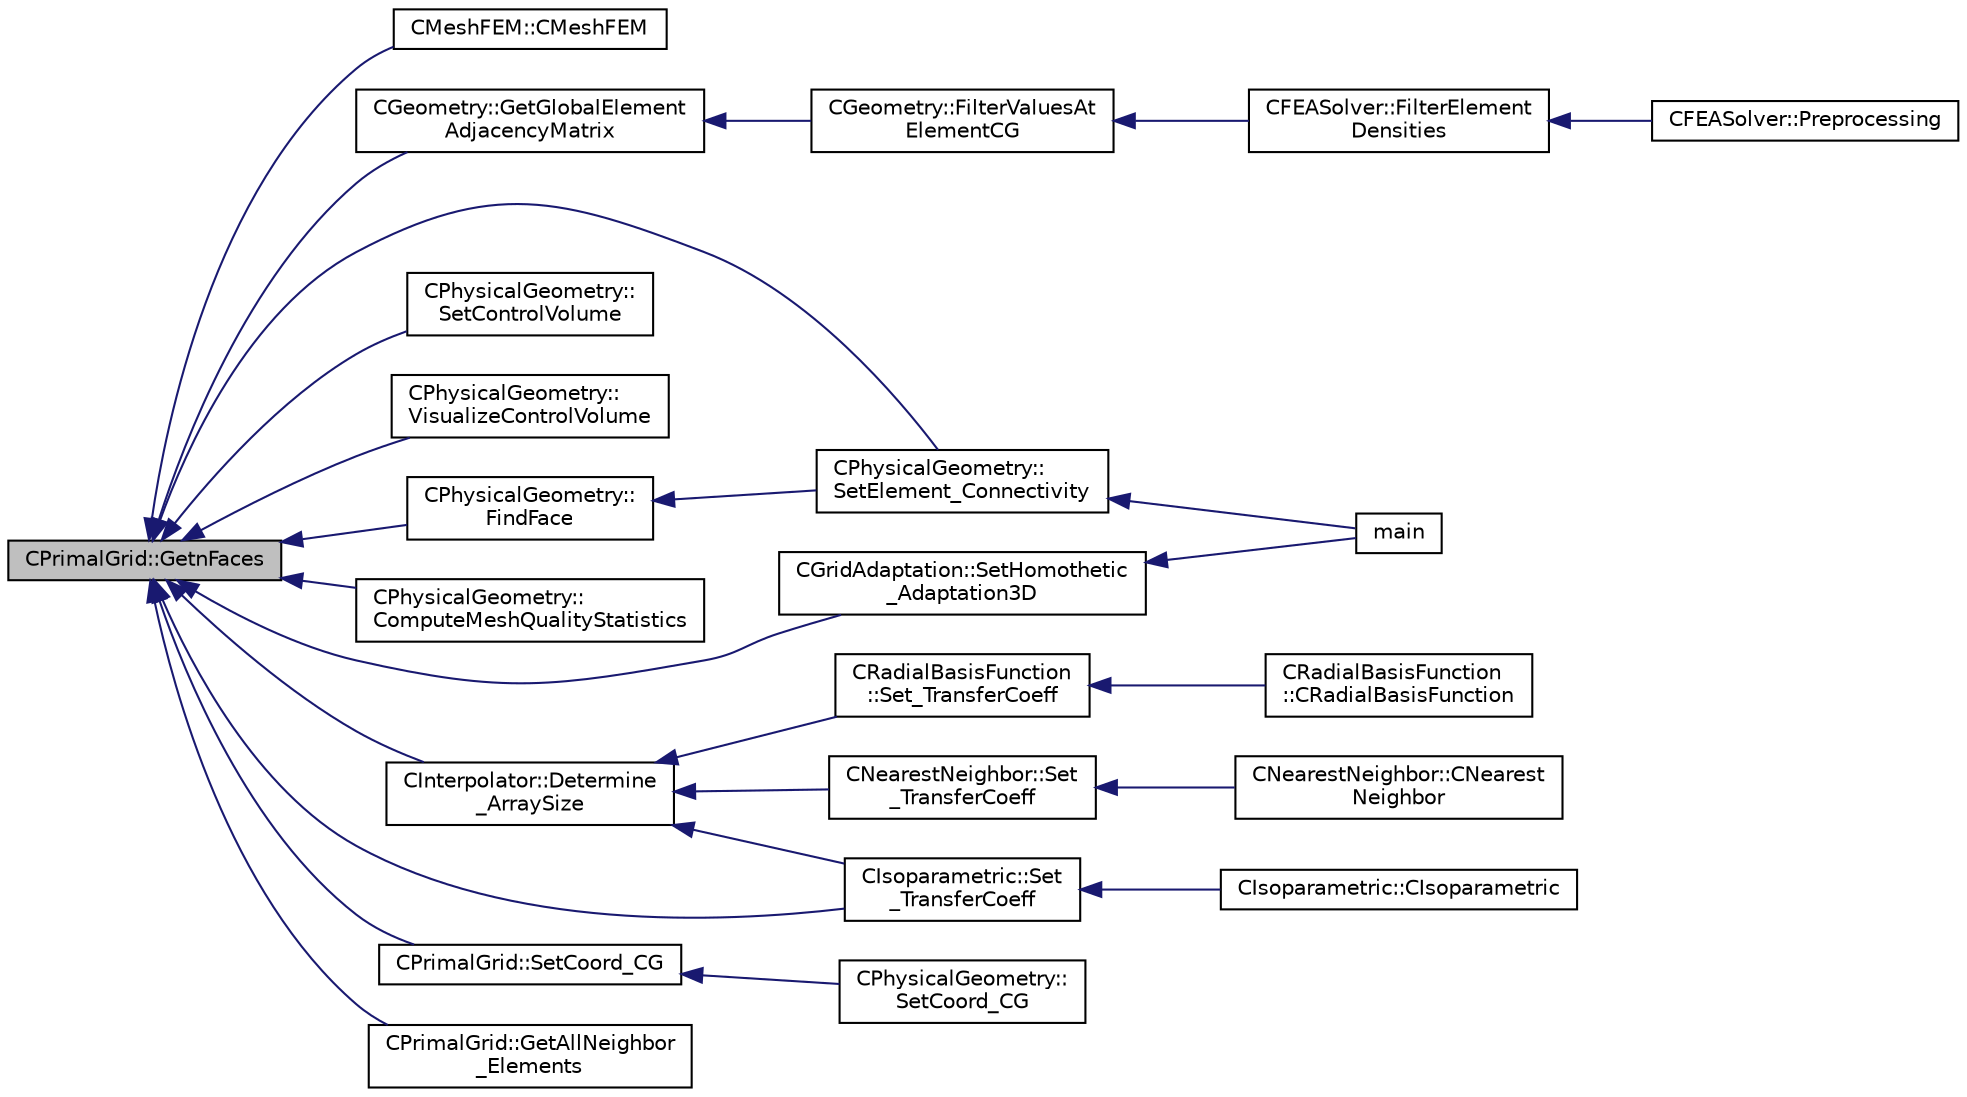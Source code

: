 digraph "CPrimalGrid::GetnFaces"
{
  edge [fontname="Helvetica",fontsize="10",labelfontname="Helvetica",labelfontsize="10"];
  node [fontname="Helvetica",fontsize="10",shape=record];
  rankdir="LR";
  Node124 [label="CPrimalGrid::GetnFaces",height=0.2,width=0.4,color="black", fillcolor="grey75", style="filled", fontcolor="black"];
  Node124 -> Node125 [dir="back",color="midnightblue",fontsize="10",style="solid",fontname="Helvetica"];
  Node125 [label="CMeshFEM::CMeshFEM",height=0.2,width=0.4,color="black", fillcolor="white", style="filled",URL="$class_c_mesh_f_e_m.html#ae74b12670fb49ad4d28836d9fc2aab8d",tooltip="Redistributes the grid over the ranks and creates the halo layer. "];
  Node124 -> Node126 [dir="back",color="midnightblue",fontsize="10",style="solid",fontname="Helvetica"];
  Node126 [label="CGeometry::GetGlobalElement\lAdjacencyMatrix",height=0.2,width=0.4,color="black", fillcolor="white", style="filled",URL="$class_c_geometry.html#a65e8021c9f7ecf79323ce9b88ab82e55",tooltip="Build the global (entire mesh!) adjacency matrix for the elements in compressed format. Used by FilterValuesAtElementCG to search for geometrically close neighbours. "];
  Node126 -> Node127 [dir="back",color="midnightblue",fontsize="10",style="solid",fontname="Helvetica"];
  Node127 [label="CGeometry::FilterValuesAt\lElementCG",height=0.2,width=0.4,color="black", fillcolor="white", style="filled",URL="$class_c_geometry.html#a02e1d354b9cd4b52304db5f01b65e8cd",tooltip="Filter values given at the element CG by performing a weighted average over a radial neighbourhood..."];
  Node127 -> Node128 [dir="back",color="midnightblue",fontsize="10",style="solid",fontname="Helvetica"];
  Node128 [label="CFEASolver::FilterElement\lDensities",height=0.2,width=0.4,color="black", fillcolor="white", style="filled",URL="$class_c_f_e_a_solver.html#a70b05ab2f9575ac11448cf1f52ebcc9e",tooltip="Filter the density field for topology optimization applications. "];
  Node128 -> Node129 [dir="back",color="midnightblue",fontsize="10",style="solid",fontname="Helvetica"];
  Node129 [label="CFEASolver::Preprocessing",height=0.2,width=0.4,color="black", fillcolor="white", style="filled",URL="$class_c_f_e_a_solver.html#a2171424e52ccd32f17bcbd4972b1fe15",tooltip="Set residuals to zero. "];
  Node124 -> Node130 [dir="back",color="midnightblue",fontsize="10",style="solid",fontname="Helvetica"];
  Node130 [label="CPhysicalGeometry::\lSetElement_Connectivity",height=0.2,width=0.4,color="black", fillcolor="white", style="filled",URL="$class_c_physical_geometry.html#a1d2928a8458030d593acda3bd75d9cec",tooltip="Set elements which surround an element. "];
  Node130 -> Node131 [dir="back",color="midnightblue",fontsize="10",style="solid",fontname="Helvetica"];
  Node131 [label="main",height=0.2,width=0.4,color="black", fillcolor="white", style="filled",URL="$_s_u2___m_s_h_8cpp.html#a0ddf1224851353fc92bfbff6f499fa97"];
  Node124 -> Node132 [dir="back",color="midnightblue",fontsize="10",style="solid",fontname="Helvetica"];
  Node132 [label="CPhysicalGeometry::\lSetControlVolume",height=0.2,width=0.4,color="black", fillcolor="white", style="filled",URL="$class_c_physical_geometry.html#a8d8c95d00048bdbdcde83e0b318e7b01",tooltip="Set the edge structure of the control volume. "];
  Node124 -> Node133 [dir="back",color="midnightblue",fontsize="10",style="solid",fontname="Helvetica"];
  Node133 [label="CPhysicalGeometry::\lVisualizeControlVolume",height=0.2,width=0.4,color="black", fillcolor="white", style="filled",URL="$class_c_physical_geometry.html#abccff4b11413861224417bb9e2f3bfbe",tooltip="Visualize the structure of the control volume(s). "];
  Node124 -> Node134 [dir="back",color="midnightblue",fontsize="10",style="solid",fontname="Helvetica"];
  Node134 [label="CPhysicalGeometry::\lFindFace",height=0.2,width=0.4,color="black", fillcolor="white", style="filled",URL="$class_c_physical_geometry.html#af8b4bd2aea9eddaf5ff681b58e829612",tooltip="Find repeated nodes between two elements to identify the common face. "];
  Node134 -> Node130 [dir="back",color="midnightblue",fontsize="10",style="solid",fontname="Helvetica"];
  Node124 -> Node135 [dir="back",color="midnightblue",fontsize="10",style="solid",fontname="Helvetica"];
  Node135 [label="CPhysicalGeometry::\lComputeMeshQualityStatistics",height=0.2,width=0.4,color="black", fillcolor="white", style="filled",URL="$class_c_physical_geometry.html#a7766e59123964eb4072a7a4b352c1260",tooltip="Compute 3 grid quality metrics: orthogonality angle, dual cell aspect ratio, and dual cell volume rat..."];
  Node124 -> Node136 [dir="back",color="midnightblue",fontsize="10",style="solid",fontname="Helvetica"];
  Node136 [label="CGridAdaptation::SetHomothetic\l_Adaptation3D",height=0.2,width=0.4,color="black", fillcolor="white", style="filled",URL="$class_c_grid_adaptation.html#a9f2b95697dbf07724fae0b65e19323b7",tooltip="Do a complete adaptation of the computational grid using a homothetic technique (3D). "];
  Node136 -> Node131 [dir="back",color="midnightblue",fontsize="10",style="solid",fontname="Helvetica"];
  Node124 -> Node137 [dir="back",color="midnightblue",fontsize="10",style="solid",fontname="Helvetica"];
  Node137 [label="CInterpolator::Determine\l_ArraySize",height=0.2,width=0.4,color="black", fillcolor="white", style="filled",URL="$class_c_interpolator.html#a9e320a9ed782dd9aa75afee58bfe683f",tooltip="Determine array sizes used to collect and send coordinate and global point information. "];
  Node137 -> Node138 [dir="back",color="midnightblue",fontsize="10",style="solid",fontname="Helvetica"];
  Node138 [label="CNearestNeighbor::Set\l_TransferCoeff",height=0.2,width=0.4,color="black", fillcolor="white", style="filled",URL="$class_c_nearest_neighbor.html#a0b3fe23b89f2a19c25d4d3eaeca0b322",tooltip="Set up transfer matrix defining relation between two meshes. "];
  Node138 -> Node139 [dir="back",color="midnightblue",fontsize="10",style="solid",fontname="Helvetica"];
  Node139 [label="CNearestNeighbor::CNearest\lNeighbor",height=0.2,width=0.4,color="black", fillcolor="white", style="filled",URL="$class_c_nearest_neighbor.html#a04b3ab16218eb4da6122c25fd1c01d41",tooltip="Constructor of the class. "];
  Node137 -> Node140 [dir="back",color="midnightblue",fontsize="10",style="solid",fontname="Helvetica"];
  Node140 [label="CIsoparametric::Set\l_TransferCoeff",height=0.2,width=0.4,color="black", fillcolor="white", style="filled",URL="$class_c_isoparametric.html#ad5d5a03e5de530698f9fb1baf8ba583c",tooltip="Set up transfer matrix defining relation between two meshes. "];
  Node140 -> Node141 [dir="back",color="midnightblue",fontsize="10",style="solid",fontname="Helvetica"];
  Node141 [label="CIsoparametric::CIsoparametric",height=0.2,width=0.4,color="black", fillcolor="white", style="filled",URL="$class_c_isoparametric.html#a2b63c225b190b0ffcb16332ea9f18a3b",tooltip="Constructor of the class. "];
  Node137 -> Node142 [dir="back",color="midnightblue",fontsize="10",style="solid",fontname="Helvetica"];
  Node142 [label="CRadialBasisFunction\l::Set_TransferCoeff",height=0.2,width=0.4,color="black", fillcolor="white", style="filled",URL="$class_c_radial_basis_function.html#a913cab8d07b872d2b545fd1b8c0c91d3",tooltip="Set up transfer matrix defining relation between two meshes. "];
  Node142 -> Node143 [dir="back",color="midnightblue",fontsize="10",style="solid",fontname="Helvetica"];
  Node143 [label="CRadialBasisFunction\l::CRadialBasisFunction",height=0.2,width=0.4,color="black", fillcolor="white", style="filled",URL="$class_c_radial_basis_function.html#a390e7399b8fd35938449c1da47a79321",tooltip="Constructor of the class. "];
  Node124 -> Node140 [dir="back",color="midnightblue",fontsize="10",style="solid",fontname="Helvetica"];
  Node124 -> Node144 [dir="back",color="midnightblue",fontsize="10",style="solid",fontname="Helvetica"];
  Node144 [label="CPrimalGrid::SetCoord_CG",height=0.2,width=0.4,color="black", fillcolor="white", style="filled",URL="$class_c_primal_grid.html#a9260a73f9354e77125fb9c3e40489498",tooltip="Set the center of gravity of an element (including edges). "];
  Node144 -> Node145 [dir="back",color="midnightblue",fontsize="10",style="solid",fontname="Helvetica"];
  Node145 [label="CPhysicalGeometry::\lSetCoord_CG",height=0.2,width=0.4,color="black", fillcolor="white", style="filled",URL="$class_c_physical_geometry.html#aee78e23035731a714dda6a73e6de8838",tooltip="Set the center of gravity of the face, elements and edges. "];
  Node124 -> Node146 [dir="back",color="midnightblue",fontsize="10",style="solid",fontname="Helvetica"];
  Node146 [label="CPrimalGrid::GetAllNeighbor\l_Elements",height=0.2,width=0.4,color="black", fillcolor="white", style="filled",URL="$class_c_primal_grid.html#a02aaf6cab7ae53dfc2731d36e3ab9f2e",tooltip="Get all the neighbors of an element. "];
}
